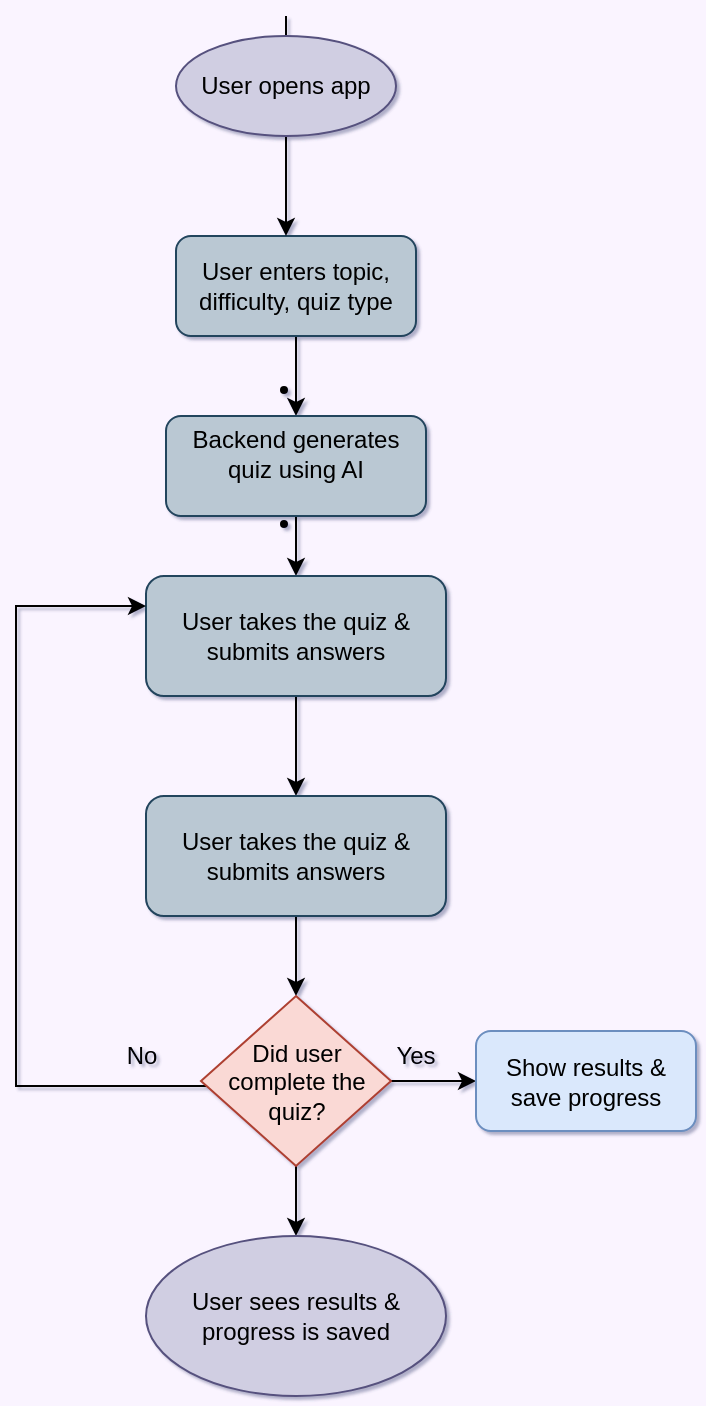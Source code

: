 <mxfile version="26.1.1">
  <diagram id="C5RBs43oDa-KdzZeNtuy" name="Page-1">
    <mxGraphModel dx="1600" dy="851" grid="0" gridSize="10" guides="1" tooltips="1" connect="1" arrows="1" fold="1" page="1" pageScale="1" pageWidth="827" pageHeight="1169" background="#FAF4FF" math="0" shadow="1">
      <root>
        <mxCell id="WIyWlLk6GJQsqaUBKTNV-0" />
        <mxCell id="WIyWlLk6GJQsqaUBKTNV-1" parent="WIyWlLk6GJQsqaUBKTNV-0" />
        <mxCell id="pQE8G-Jgc_vHfBXzye9s-27" value="" style="group" vertex="1" connectable="0" parent="WIyWlLk6GJQsqaUBKTNV-1">
          <mxGeometry x="229" y="100" width="340" height="690" as="geometry" />
        </mxCell>
        <mxCell id="pQE8G-Jgc_vHfBXzye9s-8" value="" style="edgeStyle=orthogonalEdgeStyle;rounded=0;orthogonalLoop=1;jettySize=auto;html=1;" edge="1" parent="pQE8G-Jgc_vHfBXzye9s-27" source="WIyWlLk6GJQsqaUBKTNV-3" target="WIyWlLk6GJQsqaUBKTNV-7">
          <mxGeometry relative="1" as="geometry" />
        </mxCell>
        <mxCell id="WIyWlLk6GJQsqaUBKTNV-3" value="User enters topic, difficulty, quiz type" style="rounded=1;whiteSpace=wrap;html=1;fontSize=12;glass=0;strokeWidth=1;shadow=0;fillColor=#bac8d3;strokeColor=#23445d;" parent="pQE8G-Jgc_vHfBXzye9s-27" vertex="1">
          <mxGeometry x="80" y="110" width="120" height="50" as="geometry" />
        </mxCell>
        <mxCell id="pQE8G-Jgc_vHfBXzye9s-13" value="" style="edgeStyle=orthogonalEdgeStyle;rounded=0;orthogonalLoop=1;jettySize=auto;html=1;" edge="1" parent="pQE8G-Jgc_vHfBXzye9s-27" source="WIyWlLk6GJQsqaUBKTNV-7" target="pQE8G-Jgc_vHfBXzye9s-12">
          <mxGeometry relative="1" as="geometry" />
        </mxCell>
        <mxCell id="WIyWlLk6GJQsqaUBKTNV-7" value="&lt;li class=&quot;&quot; data-end=&quot;370&quot; data-start=&quot;320&quot;&gt;&lt;p class=&quot;&quot; data-end=&quot;370&quot; data-start=&quot;322&quot;&gt;Backend generates quiz using AI&lt;/p&gt;&lt;/li&gt;&lt;li class=&quot;&quot; data-end=&quot;427&quot; data-start=&quot;371&quot;&gt;&lt;p class=&quot;&quot; data-end=&quot;427&quot; data-start=&quot;373&quot;&gt;&lt;/p&gt;&lt;/li&gt;" style="rounded=1;whiteSpace=wrap;html=1;fontSize=12;glass=0;strokeWidth=1;shadow=0;fillColor=#bac8d3;strokeColor=#23445d;" parent="pQE8G-Jgc_vHfBXzye9s-27" vertex="1">
          <mxGeometry x="75" y="200" width="130" height="50" as="geometry" />
        </mxCell>
        <mxCell id="pQE8G-Jgc_vHfBXzye9s-7" value="" style="edgeStyle=orthogonalEdgeStyle;rounded=0;orthogonalLoop=1;jettySize=auto;html=1;" edge="1" parent="pQE8G-Jgc_vHfBXzye9s-27" source="pQE8G-Jgc_vHfBXzye9s-0" target="WIyWlLk6GJQsqaUBKTNV-3">
          <mxGeometry relative="1" as="geometry">
            <Array as="points">
              <mxPoint x="135" />
              <mxPoint x="135" />
            </Array>
          </mxGeometry>
        </mxCell>
        <mxCell id="pQE8G-Jgc_vHfBXzye9s-0" value="User opens app" style="ellipse;whiteSpace=wrap;html=1;fillColor=#d0cee2;strokeColor=#56517e;" vertex="1" parent="pQE8G-Jgc_vHfBXzye9s-27">
          <mxGeometry x="80" y="10" width="110" height="50" as="geometry" />
        </mxCell>
        <mxCell id="pQE8G-Jgc_vHfBXzye9s-15" value="" style="edgeStyle=orthogonalEdgeStyle;rounded=0;orthogonalLoop=1;jettySize=auto;html=1;" edge="1" parent="pQE8G-Jgc_vHfBXzye9s-27" source="pQE8G-Jgc_vHfBXzye9s-12" target="pQE8G-Jgc_vHfBXzye9s-14">
          <mxGeometry relative="1" as="geometry" />
        </mxCell>
        <mxCell id="pQE8G-Jgc_vHfBXzye9s-12" value="User takes the quiz &amp;amp; submits answers" style="rounded=1;whiteSpace=wrap;html=1;fillColor=#bac8d3;strokeColor=#23445d;" vertex="1" parent="pQE8G-Jgc_vHfBXzye9s-27">
          <mxGeometry x="65" y="280" width="150" height="60" as="geometry" />
        </mxCell>
        <mxCell id="pQE8G-Jgc_vHfBXzye9s-17" value="" style="edgeStyle=orthogonalEdgeStyle;rounded=0;orthogonalLoop=1;jettySize=auto;html=1;" edge="1" parent="pQE8G-Jgc_vHfBXzye9s-27" source="pQE8G-Jgc_vHfBXzye9s-14" target="pQE8G-Jgc_vHfBXzye9s-16">
          <mxGeometry relative="1" as="geometry" />
        </mxCell>
        <mxCell id="pQE8G-Jgc_vHfBXzye9s-14" value="User takes the quiz &amp;amp; submits answers" style="rounded=1;whiteSpace=wrap;html=1;fillColor=#bac8d3;strokeColor=#23445d;" vertex="1" parent="pQE8G-Jgc_vHfBXzye9s-27">
          <mxGeometry x="65" y="390" width="150" height="60" as="geometry" />
        </mxCell>
        <mxCell id="pQE8G-Jgc_vHfBXzye9s-19" value="" style="edgeStyle=orthogonalEdgeStyle;rounded=0;orthogonalLoop=1;jettySize=auto;html=1;" edge="1" parent="pQE8G-Jgc_vHfBXzye9s-27" source="pQE8G-Jgc_vHfBXzye9s-16" target="pQE8G-Jgc_vHfBXzye9s-18">
          <mxGeometry relative="1" as="geometry" />
        </mxCell>
        <mxCell id="pQE8G-Jgc_vHfBXzye9s-22" style="edgeStyle=orthogonalEdgeStyle;rounded=0;orthogonalLoop=1;jettySize=auto;html=1;entryX=0;entryY=0.25;entryDx=0;entryDy=0;" edge="1" parent="pQE8G-Jgc_vHfBXzye9s-27" target="pQE8G-Jgc_vHfBXzye9s-12">
          <mxGeometry relative="1" as="geometry">
            <mxPoint x="20" y="350" as="targetPoint" />
            <mxPoint x="100" y="535" as="sourcePoint" />
            <Array as="points">
              <mxPoint y="535" />
              <mxPoint y="295" />
            </Array>
          </mxGeometry>
        </mxCell>
        <mxCell id="pQE8G-Jgc_vHfBXzye9s-25" value="" style="edgeStyle=orthogonalEdgeStyle;rounded=0;orthogonalLoop=1;jettySize=auto;html=1;" edge="1" parent="pQE8G-Jgc_vHfBXzye9s-27" source="pQE8G-Jgc_vHfBXzye9s-16" target="pQE8G-Jgc_vHfBXzye9s-24">
          <mxGeometry relative="1" as="geometry" />
        </mxCell>
        <mxCell id="pQE8G-Jgc_vHfBXzye9s-16" value="Did user complete the quiz?" style="rhombus;whiteSpace=wrap;html=1;fillColor=#fad9d5;strokeColor=#ae4132;" vertex="1" parent="pQE8G-Jgc_vHfBXzye9s-27">
          <mxGeometry x="92.5" y="490" width="95" height="85" as="geometry" />
        </mxCell>
        <mxCell id="pQE8G-Jgc_vHfBXzye9s-18" value="Show results &amp;amp; save progress" style="rounded=1;whiteSpace=wrap;html=1;fillColor=#dae8fc;strokeColor=#6c8ebf;" vertex="1" parent="pQE8G-Jgc_vHfBXzye9s-27">
          <mxGeometry x="230" y="507.5" width="110" height="50" as="geometry" />
        </mxCell>
        <mxCell id="pQE8G-Jgc_vHfBXzye9s-20" value="Yes" style="text;html=1;align=center;verticalAlign=middle;whiteSpace=wrap;rounded=0;" vertex="1" parent="pQE8G-Jgc_vHfBXzye9s-27">
          <mxGeometry x="170" y="504.5" width="60" height="30" as="geometry" />
        </mxCell>
        <mxCell id="pQE8G-Jgc_vHfBXzye9s-23" value="No" style="text;html=1;align=center;verticalAlign=middle;whiteSpace=wrap;rounded=0;" vertex="1" parent="pQE8G-Jgc_vHfBXzye9s-27">
          <mxGeometry x="32.5" y="505" width="60" height="30" as="geometry" />
        </mxCell>
        <mxCell id="pQE8G-Jgc_vHfBXzye9s-24" value="User sees results &amp;amp; progress is saved" style="ellipse;whiteSpace=wrap;html=1;fillColor=#d0cee2;strokeColor=#56517e;" vertex="1" parent="pQE8G-Jgc_vHfBXzye9s-27">
          <mxGeometry x="65" y="610" width="150" height="80" as="geometry" />
        </mxCell>
      </root>
    </mxGraphModel>
  </diagram>
</mxfile>
